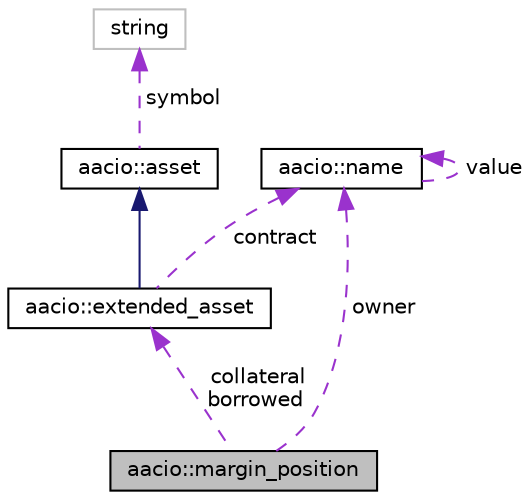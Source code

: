 digraph "aacio::margin_position"
{
  edge [fontname="Helvetica",fontsize="10",labelfontname="Helvetica",labelfontsize="10"];
  node [fontname="Helvetica",fontsize="10",shape=record];
  Node1 [label="aacio::margin_position",height=0.2,width=0.4,color="black", fillcolor="grey75", style="filled", fontcolor="black"];
  Node2 -> Node1 [dir="back",color="darkorchid3",fontsize="10",style="dashed",label=" collateral\nborrowed" ];
  Node2 [label="aacio::extended_asset",height=0.2,width=0.4,color="black", fillcolor="white", style="filled",URL="$structaacio_1_1extended__asset.html"];
  Node3 -> Node2 [dir="back",color="midnightblue",fontsize="10",style="solid"];
  Node3 [label="aacio::asset",height=0.2,width=0.4,color="black", fillcolor="white", style="filled",URL="$structaacio_1_1asset.html"];
  Node4 -> Node3 [dir="back",color="darkorchid3",fontsize="10",style="dashed",label=" symbol" ];
  Node4 [label="string",height=0.2,width=0.4,color="grey75", fillcolor="white", style="filled"];
  Node5 -> Node2 [dir="back",color="darkorchid3",fontsize="10",style="dashed",label=" contract" ];
  Node5 [label="aacio::name",height=0.2,width=0.4,color="black", fillcolor="white", style="filled",URL="$structaacio_1_1name.html",tooltip="wraps a uint64_t to ensure it is only passed to methods that expect a Name "];
  Node5 -> Node5 [dir="back",color="darkorchid3",fontsize="10",style="dashed",label=" value" ];
  Node5 -> Node1 [dir="back",color="darkorchid3",fontsize="10",style="dashed",label=" owner" ];
}
